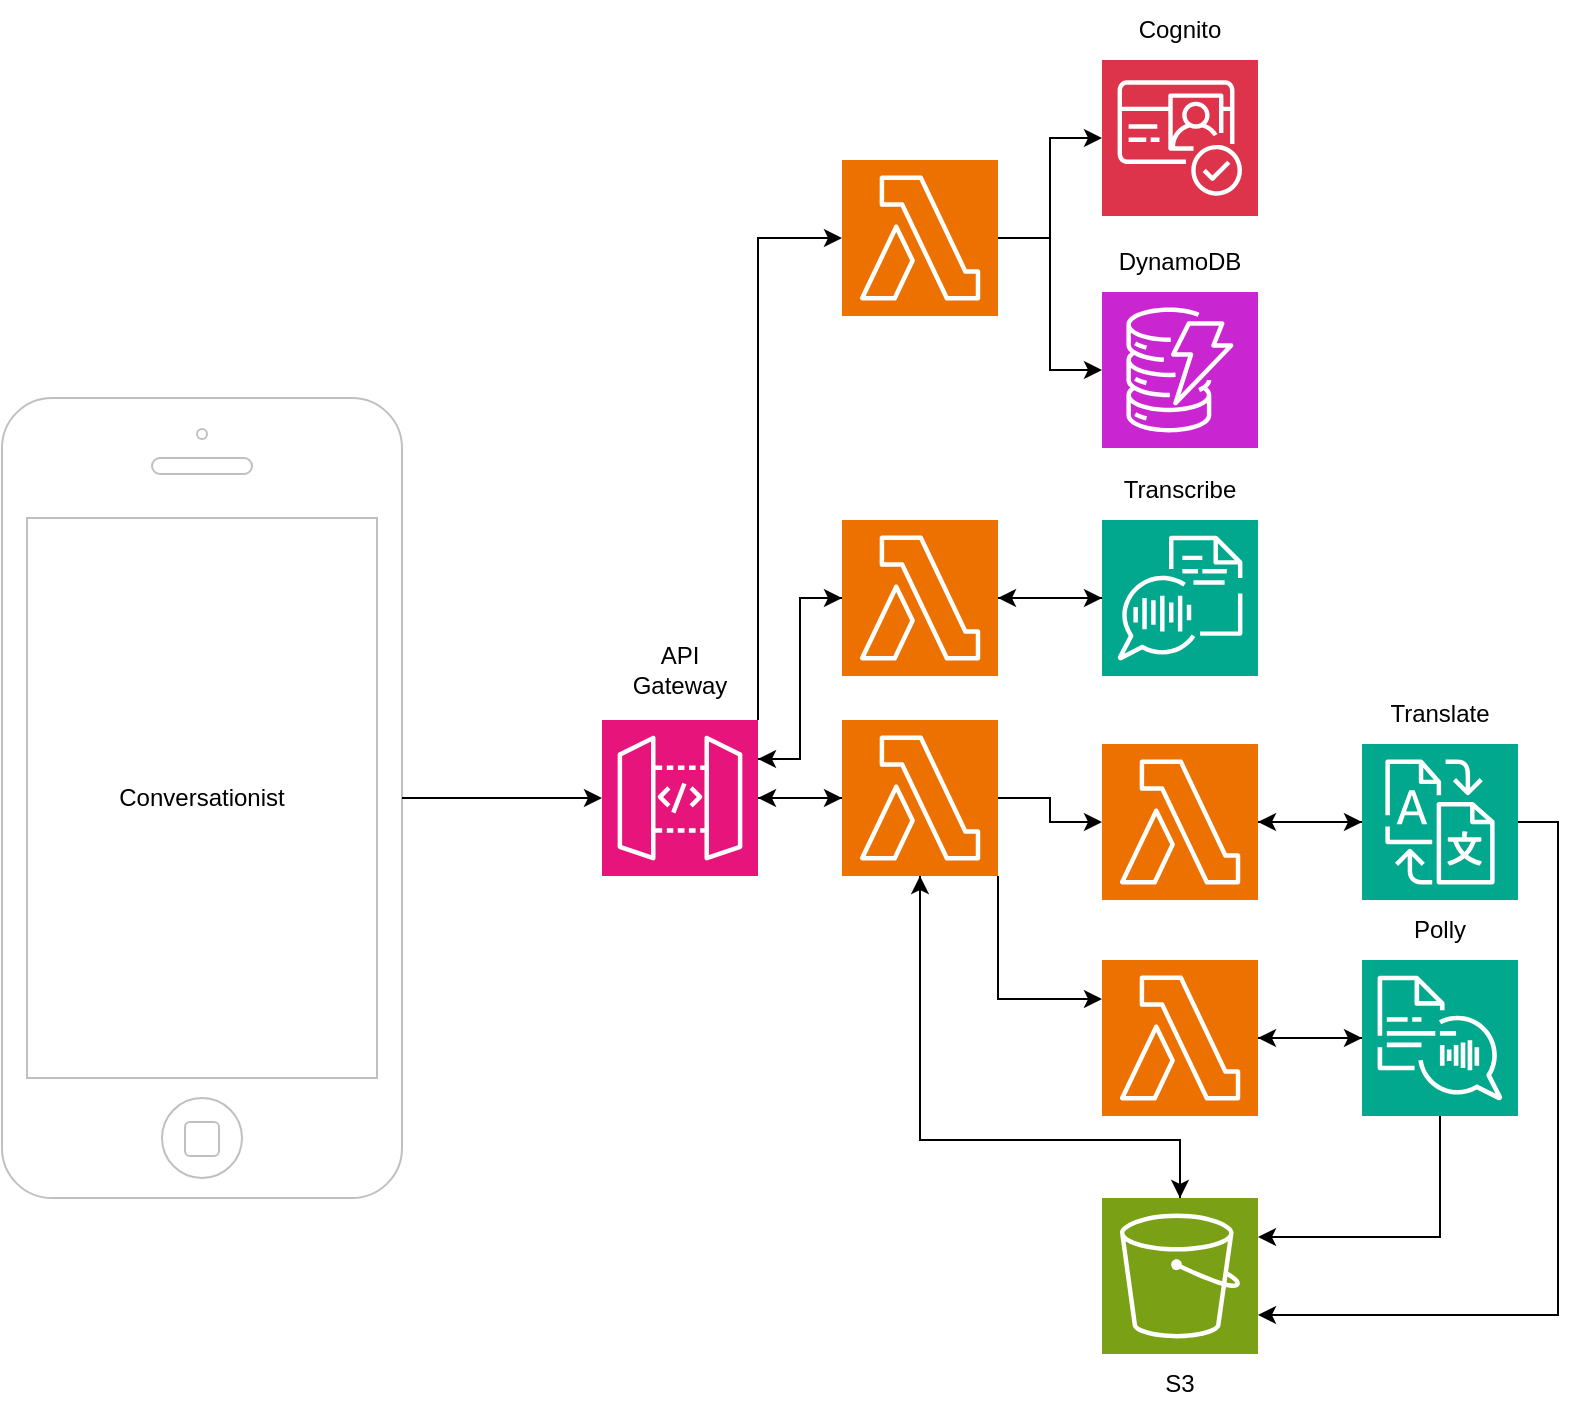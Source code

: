 <mxfile version="24.5.2" type="device">
  <diagram name="Page-1" id="cwkvDg8hjosmLJtnNl6D">
    <mxGraphModel dx="951" dy="649" grid="1" gridSize="10" guides="1" tooltips="1" connect="1" arrows="1" fold="1" page="1" pageScale="1" pageWidth="850" pageHeight="1100" math="0" shadow="0">
      <root>
        <mxCell id="0" />
        <mxCell id="1" parent="0" />
        <mxCell id="KGehZ3XNXVhJHspjyBJB-1" value="" style="html=1;verticalLabelPosition=bottom;labelBackgroundColor=#ffffff;verticalAlign=top;shadow=0;dashed=0;strokeWidth=1;shape=mxgraph.ios7.misc.iphone;strokeColor=#c0c0c0;" vertex="1" parent="1">
          <mxGeometry x="20" y="299" width="200" height="400" as="geometry" />
        </mxCell>
        <mxCell id="KGehZ3XNXVhJHspjyBJB-2" value="Conversationist" style="text;strokeColor=none;align=center;fillColor=none;html=1;verticalAlign=middle;whiteSpace=wrap;rounded=0;" vertex="1" parent="1">
          <mxGeometry x="90" y="484" width="60" height="30" as="geometry" />
        </mxCell>
        <mxCell id="KGehZ3XNXVhJHspjyBJB-29" style="edgeStyle=orthogonalEdgeStyle;rounded=0;orthogonalLoop=1;jettySize=auto;html=1;exitX=1;exitY=0.5;exitDx=0;exitDy=0;exitPerimeter=0;" edge="1" parent="1" source="KGehZ3XNXVhJHspjyBJB-4" target="KGehZ3XNXVhJHspjyBJB-28">
          <mxGeometry relative="1" as="geometry" />
        </mxCell>
        <mxCell id="KGehZ3XNXVhJHspjyBJB-4" value="" style="sketch=0;points=[[0,0,0],[0.25,0,0],[0.5,0,0],[0.75,0,0],[1,0,0],[0,1,0],[0.25,1,0],[0.5,1,0],[0.75,1,0],[1,1,0],[0,0.25,0],[0,0.5,0],[0,0.75,0],[1,0.25,0],[1,0.5,0],[1,0.75,0]];outlineConnect=0;fontColor=#232F3E;fillColor=#E7157B;strokeColor=#ffffff;dashed=0;verticalLabelPosition=bottom;verticalAlign=top;align=center;html=1;fontSize=12;fontStyle=0;aspect=fixed;shape=mxgraph.aws4.resourceIcon;resIcon=mxgraph.aws4.api_gateway;" vertex="1" parent="1">
          <mxGeometry x="320" y="460" width="78" height="78" as="geometry" />
        </mxCell>
        <mxCell id="KGehZ3XNXVhJHspjyBJB-5" style="edgeStyle=orthogonalEdgeStyle;rounded=0;orthogonalLoop=1;jettySize=auto;html=1;entryX=0;entryY=0.5;entryDx=0;entryDy=0;entryPerimeter=0;" edge="1" parent="1" source="KGehZ3XNXVhJHspjyBJB-1" target="KGehZ3XNXVhJHspjyBJB-4">
          <mxGeometry relative="1" as="geometry" />
        </mxCell>
        <mxCell id="KGehZ3XNXVhJHspjyBJB-6" value="API Gateway" style="text;strokeColor=none;align=center;fillColor=none;html=1;verticalAlign=middle;whiteSpace=wrap;rounded=0;" vertex="1" parent="1">
          <mxGeometry x="329" y="420" width="60" height="30" as="geometry" />
        </mxCell>
        <mxCell id="KGehZ3XNXVhJHspjyBJB-7" value="" style="sketch=0;points=[[0,0,0],[0.25,0,0],[0.5,0,0],[0.75,0,0],[1,0,0],[0,1,0],[0.25,1,0],[0.5,1,0],[0.75,1,0],[1,1,0],[0,0.25,0],[0,0.5,0],[0,0.75,0],[1,0.25,0],[1,0.5,0],[1,0.75,0]];outlineConnect=0;fontColor=#232F3E;fillColor=#ED7100;strokeColor=#ffffff;dashed=0;verticalLabelPosition=bottom;verticalAlign=top;align=center;html=1;fontSize=12;fontStyle=0;aspect=fixed;shape=mxgraph.aws4.resourceIcon;resIcon=mxgraph.aws4.lambda;" vertex="1" parent="1">
          <mxGeometry x="440" y="180" width="78" height="78" as="geometry" />
        </mxCell>
        <mxCell id="KGehZ3XNXVhJHspjyBJB-11" style="edgeStyle=orthogonalEdgeStyle;rounded=0;orthogonalLoop=1;jettySize=auto;html=1;exitX=1;exitY=0;exitDx=0;exitDy=0;exitPerimeter=0;entryX=0;entryY=0.5;entryDx=0;entryDy=0;entryPerimeter=0;" edge="1" parent="1" source="KGehZ3XNXVhJHspjyBJB-4" target="KGehZ3XNXVhJHspjyBJB-7">
          <mxGeometry relative="1" as="geometry" />
        </mxCell>
        <mxCell id="KGehZ3XNXVhJHspjyBJB-12" value="" style="sketch=0;points=[[0,0,0],[0.25,0,0],[0.5,0,0],[0.75,0,0],[1,0,0],[0,1,0],[0.25,1,0],[0.5,1,0],[0.75,1,0],[1,1,0],[0,0.25,0],[0,0.5,0],[0,0.75,0],[1,0.25,0],[1,0.5,0],[1,0.75,0]];outlineConnect=0;fontColor=#232F3E;fillColor=#DD344C;strokeColor=#ffffff;dashed=0;verticalLabelPosition=bottom;verticalAlign=top;align=center;html=1;fontSize=12;fontStyle=0;aspect=fixed;shape=mxgraph.aws4.resourceIcon;resIcon=mxgraph.aws4.cognito;" vertex="1" parent="1">
          <mxGeometry x="570" y="130" width="78" height="78" as="geometry" />
        </mxCell>
        <mxCell id="KGehZ3XNXVhJHspjyBJB-13" style="edgeStyle=orthogonalEdgeStyle;rounded=0;orthogonalLoop=1;jettySize=auto;html=1;exitX=1;exitY=0.5;exitDx=0;exitDy=0;exitPerimeter=0;entryX=0;entryY=0.5;entryDx=0;entryDy=0;entryPerimeter=0;" edge="1" parent="1" source="KGehZ3XNXVhJHspjyBJB-7" target="KGehZ3XNXVhJHspjyBJB-12">
          <mxGeometry relative="1" as="geometry" />
        </mxCell>
        <mxCell id="KGehZ3XNXVhJHspjyBJB-14" value="Cognito" style="text;strokeColor=none;align=center;fillColor=none;html=1;verticalAlign=middle;whiteSpace=wrap;rounded=0;" vertex="1" parent="1">
          <mxGeometry x="579" y="100" width="60" height="30" as="geometry" />
        </mxCell>
        <mxCell id="KGehZ3XNXVhJHspjyBJB-15" value="" style="sketch=0;points=[[0,0,0],[0.25,0,0],[0.5,0,0],[0.75,0,0],[1,0,0],[0,1,0],[0.25,1,0],[0.5,1,0],[0.75,1,0],[1,1,0],[0,0.25,0],[0,0.5,0],[0,0.75,0],[1,0.25,0],[1,0.5,0],[1,0.75,0]];outlineConnect=0;fontColor=#232F3E;fillColor=#C925D1;strokeColor=#ffffff;dashed=0;verticalLabelPosition=bottom;verticalAlign=top;align=center;html=1;fontSize=12;fontStyle=0;aspect=fixed;shape=mxgraph.aws4.resourceIcon;resIcon=mxgraph.aws4.dynamodb;" vertex="1" parent="1">
          <mxGeometry x="570" y="246" width="78" height="78" as="geometry" />
        </mxCell>
        <mxCell id="KGehZ3XNXVhJHspjyBJB-16" style="edgeStyle=orthogonalEdgeStyle;rounded=0;orthogonalLoop=1;jettySize=auto;html=1;exitX=1;exitY=0.5;exitDx=0;exitDy=0;exitPerimeter=0;entryX=0;entryY=0.5;entryDx=0;entryDy=0;entryPerimeter=0;" edge="1" parent="1" source="KGehZ3XNXVhJHspjyBJB-7" target="KGehZ3XNXVhJHspjyBJB-15">
          <mxGeometry relative="1" as="geometry" />
        </mxCell>
        <mxCell id="KGehZ3XNXVhJHspjyBJB-17" value="DynamoDB" style="text;strokeColor=none;align=center;fillColor=none;html=1;verticalAlign=middle;whiteSpace=wrap;rounded=0;" vertex="1" parent="1">
          <mxGeometry x="579" y="216" width="60" height="30" as="geometry" />
        </mxCell>
        <mxCell id="KGehZ3XNXVhJHspjyBJB-18" value="" style="sketch=0;points=[[0,0,0],[0.25,0,0],[0.5,0,0],[0.75,0,0],[1,0,0],[0,1,0],[0.25,1,0],[0.5,1,0],[0.75,1,0],[1,1,0],[0,0.25,0],[0,0.5,0],[0,0.75,0],[1,0.25,0],[1,0.5,0],[1,0.75,0]];outlineConnect=0;fontColor=#232F3E;fillColor=#ED7100;strokeColor=#ffffff;dashed=0;verticalLabelPosition=bottom;verticalAlign=top;align=center;html=1;fontSize=12;fontStyle=0;aspect=fixed;shape=mxgraph.aws4.resourceIcon;resIcon=mxgraph.aws4.lambda;" vertex="1" parent="1">
          <mxGeometry x="440" y="360" width="78" height="78" as="geometry" />
        </mxCell>
        <mxCell id="KGehZ3XNXVhJHspjyBJB-20" value="" style="sketch=0;points=[[0,0,0],[0.25,0,0],[0.5,0,0],[0.75,0,0],[1,0,0],[0,1,0],[0.25,1,0],[0.5,1,0],[0.75,1,0],[1,1,0],[0,0.25,0],[0,0.5,0],[0,0.75,0],[1,0.25,0],[1,0.5,0],[1,0.75,0]];outlineConnect=0;fontColor=#232F3E;fillColor=#01A88D;strokeColor=#ffffff;dashed=0;verticalLabelPosition=bottom;verticalAlign=top;align=center;html=1;fontSize=12;fontStyle=0;aspect=fixed;shape=mxgraph.aws4.resourceIcon;resIcon=mxgraph.aws4.transcribe;" vertex="1" parent="1">
          <mxGeometry x="570" y="360" width="78" height="78" as="geometry" />
        </mxCell>
        <mxCell id="KGehZ3XNXVhJHspjyBJB-21" style="edgeStyle=orthogonalEdgeStyle;rounded=0;orthogonalLoop=1;jettySize=auto;html=1;exitX=1;exitY=0.5;exitDx=0;exitDy=0;exitPerimeter=0;entryX=0;entryY=0.5;entryDx=0;entryDy=0;entryPerimeter=0;" edge="1" parent="1" source="KGehZ3XNXVhJHspjyBJB-18" target="KGehZ3XNXVhJHspjyBJB-20">
          <mxGeometry relative="1" as="geometry" />
        </mxCell>
        <mxCell id="KGehZ3XNXVhJHspjyBJB-22" style="edgeStyle=orthogonalEdgeStyle;rounded=0;orthogonalLoop=1;jettySize=auto;html=1;exitX=0;exitY=0.5;exitDx=0;exitDy=0;exitPerimeter=0;entryX=1;entryY=0.5;entryDx=0;entryDy=0;entryPerimeter=0;" edge="1" parent="1" source="KGehZ3XNXVhJHspjyBJB-20" target="KGehZ3XNXVhJHspjyBJB-18">
          <mxGeometry relative="1" as="geometry" />
        </mxCell>
        <mxCell id="KGehZ3XNXVhJHspjyBJB-23" value="Transcribe" style="text;strokeColor=none;align=center;fillColor=none;html=1;verticalAlign=middle;whiteSpace=wrap;rounded=0;" vertex="1" parent="1">
          <mxGeometry x="579" y="330" width="60" height="30" as="geometry" />
        </mxCell>
        <mxCell id="KGehZ3XNXVhJHspjyBJB-53" style="edgeStyle=orthogonalEdgeStyle;rounded=0;orthogonalLoop=1;jettySize=auto;html=1;exitX=0;exitY=0.5;exitDx=0;exitDy=0;exitPerimeter=0;" edge="1" parent="1" source="KGehZ3XNXVhJHspjyBJB-24" target="KGehZ3XNXVhJHspjyBJB-40">
          <mxGeometry relative="1" as="geometry" />
        </mxCell>
        <mxCell id="KGehZ3XNXVhJHspjyBJB-24" value="" style="sketch=0;points=[[0,0,0],[0.25,0,0],[0.5,0,0],[0.75,0,0],[1,0,0],[0,1,0],[0.25,1,0],[0.5,1,0],[0.75,1,0],[1,1,0],[0,0.25,0],[0,0.5,0],[0,0.75,0],[1,0.25,0],[1,0.5,0],[1,0.75,0]];outlineConnect=0;fontColor=#232F3E;fillColor=#01A88D;strokeColor=#ffffff;dashed=0;verticalLabelPosition=bottom;verticalAlign=top;align=center;html=1;fontSize=12;fontStyle=0;aspect=fixed;shape=mxgraph.aws4.resourceIcon;resIcon=mxgraph.aws4.translate;" vertex="1" parent="1">
          <mxGeometry x="700" y="472" width="78" height="78" as="geometry" />
        </mxCell>
        <mxCell id="KGehZ3XNXVhJHspjyBJB-25" value="Translate" style="text;strokeColor=none;align=center;fillColor=none;html=1;verticalAlign=middle;whiteSpace=wrap;rounded=0;" vertex="1" parent="1">
          <mxGeometry x="709" y="442" width="60" height="30" as="geometry" />
        </mxCell>
        <mxCell id="KGehZ3XNXVhJHspjyBJB-54" style="edgeStyle=orthogonalEdgeStyle;rounded=0;orthogonalLoop=1;jettySize=auto;html=1;exitX=0;exitY=0.5;exitDx=0;exitDy=0;exitPerimeter=0;" edge="1" parent="1" source="KGehZ3XNXVhJHspjyBJB-26" target="KGehZ3XNXVhJHspjyBJB-39">
          <mxGeometry relative="1" as="geometry" />
        </mxCell>
        <mxCell id="KGehZ3XNXVhJHspjyBJB-26" value="" style="sketch=0;points=[[0,0,0],[0.25,0,0],[0.5,0,0],[0.75,0,0],[1,0,0],[0,1,0],[0.25,1,0],[0.5,1,0],[0.75,1,0],[1,1,0],[0,0.25,0],[0,0.5,0],[0,0.75,0],[1,0.25,0],[1,0.5,0],[1,0.75,0]];outlineConnect=0;fontColor=#232F3E;fillColor=#01A88D;strokeColor=#ffffff;dashed=0;verticalLabelPosition=bottom;verticalAlign=top;align=center;html=1;fontSize=12;fontStyle=0;aspect=fixed;shape=mxgraph.aws4.resourceIcon;resIcon=mxgraph.aws4.polly;" vertex="1" parent="1">
          <mxGeometry x="700" y="580" width="78" height="78" as="geometry" />
        </mxCell>
        <mxCell id="KGehZ3XNXVhJHspjyBJB-27" value="Polly" style="text;strokeColor=none;align=center;fillColor=none;html=1;verticalAlign=middle;whiteSpace=wrap;rounded=0;" vertex="1" parent="1">
          <mxGeometry x="709" y="550" width="60" height="30" as="geometry" />
        </mxCell>
        <mxCell id="KGehZ3XNXVhJHspjyBJB-33" style="edgeStyle=orthogonalEdgeStyle;rounded=0;orthogonalLoop=1;jettySize=auto;html=1;exitX=0.5;exitY=1;exitDx=0;exitDy=0;exitPerimeter=0;" edge="1" parent="1" source="KGehZ3XNXVhJHspjyBJB-28" target="KGehZ3XNXVhJHspjyBJB-31">
          <mxGeometry relative="1" as="geometry">
            <Array as="points">
              <mxPoint x="479" y="670" />
              <mxPoint x="609" y="670" />
            </Array>
          </mxGeometry>
        </mxCell>
        <mxCell id="KGehZ3XNXVhJHspjyBJB-28" value="" style="sketch=0;points=[[0,0,0],[0.25,0,0],[0.5,0,0],[0.75,0,0],[1,0,0],[0,1,0],[0.25,1,0],[0.5,1,0],[0.75,1,0],[1,1,0],[0,0.25,0],[0,0.5,0],[0,0.75,0],[1,0.25,0],[1,0.5,0],[1,0.75,0]];outlineConnect=0;fontColor=#232F3E;fillColor=#ED7100;strokeColor=#ffffff;dashed=0;verticalLabelPosition=bottom;verticalAlign=top;align=center;html=1;fontSize=12;fontStyle=0;aspect=fixed;shape=mxgraph.aws4.resourceIcon;resIcon=mxgraph.aws4.lambda;" vertex="1" parent="1">
          <mxGeometry x="440" y="460" width="78" height="78" as="geometry" />
        </mxCell>
        <mxCell id="KGehZ3XNXVhJHspjyBJB-31" value="" style="sketch=0;points=[[0,0,0],[0.25,0,0],[0.5,0,0],[0.75,0,0],[1,0,0],[0,1,0],[0.25,1,0],[0.5,1,0],[0.75,1,0],[1,1,0],[0,0.25,0],[0,0.5,0],[0,0.75,0],[1,0.25,0],[1,0.5,0],[1,0.75,0]];outlineConnect=0;fontColor=#232F3E;fillColor=#7AA116;strokeColor=#ffffff;dashed=0;verticalLabelPosition=bottom;verticalAlign=top;align=center;html=1;fontSize=12;fontStyle=0;aspect=fixed;shape=mxgraph.aws4.resourceIcon;resIcon=mxgraph.aws4.s3;" vertex="1" parent="1">
          <mxGeometry x="570" y="699" width="78" height="78" as="geometry" />
        </mxCell>
        <mxCell id="KGehZ3XNXVhJHspjyBJB-32" value="S3" style="text;strokeColor=none;align=center;fillColor=none;html=1;verticalAlign=middle;whiteSpace=wrap;rounded=0;" vertex="1" parent="1">
          <mxGeometry x="579" y="777" width="60" height="30" as="geometry" />
        </mxCell>
        <mxCell id="KGehZ3XNXVhJHspjyBJB-39" value="" style="sketch=0;points=[[0,0,0],[0.25,0,0],[0.5,0,0],[0.75,0,0],[1,0,0],[0,1,0],[0.25,1,0],[0.5,1,0],[0.75,1,0],[1,1,0],[0,0.25,0],[0,0.5,0],[0,0.75,0],[1,0.25,0],[1,0.5,0],[1,0.75,0]];outlineConnect=0;fontColor=#232F3E;fillColor=#ED7100;strokeColor=#ffffff;dashed=0;verticalLabelPosition=bottom;verticalAlign=top;align=center;html=1;fontSize=12;fontStyle=0;aspect=fixed;shape=mxgraph.aws4.resourceIcon;resIcon=mxgraph.aws4.lambda;" vertex="1" parent="1">
          <mxGeometry x="570" y="580" width="78" height="78" as="geometry" />
        </mxCell>
        <mxCell id="KGehZ3XNXVhJHspjyBJB-40" value="" style="sketch=0;points=[[0,0,0],[0.25,0,0],[0.5,0,0],[0.75,0,0],[1,0,0],[0,1,0],[0.25,1,0],[0.5,1,0],[0.75,1,0],[1,1,0],[0,0.25,0],[0,0.5,0],[0,0.75,0],[1,0.25,0],[1,0.5,0],[1,0.75,0]];outlineConnect=0;fontColor=#232F3E;fillColor=#ED7100;strokeColor=#ffffff;dashed=0;verticalLabelPosition=bottom;verticalAlign=top;align=center;html=1;fontSize=12;fontStyle=0;aspect=fixed;shape=mxgraph.aws4.resourceIcon;resIcon=mxgraph.aws4.lambda;" vertex="1" parent="1">
          <mxGeometry x="570" y="472" width="78" height="78" as="geometry" />
        </mxCell>
        <mxCell id="KGehZ3XNXVhJHspjyBJB-41" style="edgeStyle=orthogonalEdgeStyle;rounded=0;orthogonalLoop=1;jettySize=auto;html=1;exitX=1;exitY=0.5;exitDx=0;exitDy=0;exitPerimeter=0;entryX=0;entryY=0.5;entryDx=0;entryDy=0;entryPerimeter=0;" edge="1" parent="1" source="KGehZ3XNXVhJHspjyBJB-28" target="KGehZ3XNXVhJHspjyBJB-40">
          <mxGeometry relative="1" as="geometry" />
        </mxCell>
        <mxCell id="KGehZ3XNXVhJHspjyBJB-43" style="edgeStyle=orthogonalEdgeStyle;rounded=0;orthogonalLoop=1;jettySize=auto;html=1;exitX=1;exitY=1;exitDx=0;exitDy=0;exitPerimeter=0;entryX=0;entryY=0.25;entryDx=0;entryDy=0;entryPerimeter=0;" edge="1" parent="1" source="KGehZ3XNXVhJHspjyBJB-28" target="KGehZ3XNXVhJHspjyBJB-39">
          <mxGeometry relative="1" as="geometry" />
        </mxCell>
        <mxCell id="KGehZ3XNXVhJHspjyBJB-44" style="edgeStyle=orthogonalEdgeStyle;rounded=0;orthogonalLoop=1;jettySize=auto;html=1;exitX=1;exitY=0.5;exitDx=0;exitDy=0;exitPerimeter=0;entryX=0;entryY=0.5;entryDx=0;entryDy=0;entryPerimeter=0;" edge="1" parent="1" source="KGehZ3XNXVhJHspjyBJB-40" target="KGehZ3XNXVhJHspjyBJB-24">
          <mxGeometry relative="1" as="geometry" />
        </mxCell>
        <mxCell id="KGehZ3XNXVhJHspjyBJB-45" style="edgeStyle=orthogonalEdgeStyle;rounded=0;orthogonalLoop=1;jettySize=auto;html=1;exitX=1;exitY=0.25;exitDx=0;exitDy=0;exitPerimeter=0;entryX=0;entryY=0.5;entryDx=0;entryDy=0;entryPerimeter=0;" edge="1" parent="1" source="KGehZ3XNXVhJHspjyBJB-4" target="KGehZ3XNXVhJHspjyBJB-18">
          <mxGeometry relative="1" as="geometry" />
        </mxCell>
        <mxCell id="KGehZ3XNXVhJHspjyBJB-46" style="edgeStyle=orthogonalEdgeStyle;rounded=0;orthogonalLoop=1;jettySize=auto;html=1;exitX=0;exitY=0.5;exitDx=0;exitDy=0;exitPerimeter=0;entryX=1;entryY=0.25;entryDx=0;entryDy=0;entryPerimeter=0;" edge="1" parent="1" source="KGehZ3XNXVhJHspjyBJB-18" target="KGehZ3XNXVhJHspjyBJB-4">
          <mxGeometry relative="1" as="geometry" />
        </mxCell>
        <mxCell id="KGehZ3XNXVhJHspjyBJB-47" style="edgeStyle=orthogonalEdgeStyle;rounded=0;orthogonalLoop=1;jettySize=auto;html=1;exitX=1;exitY=0.5;exitDx=0;exitDy=0;exitPerimeter=0;entryX=0;entryY=0.5;entryDx=0;entryDy=0;entryPerimeter=0;" edge="1" parent="1" source="KGehZ3XNXVhJHspjyBJB-39" target="KGehZ3XNXVhJHspjyBJB-26">
          <mxGeometry relative="1" as="geometry" />
        </mxCell>
        <mxCell id="KGehZ3XNXVhJHspjyBJB-48" style="edgeStyle=orthogonalEdgeStyle;rounded=0;orthogonalLoop=1;jettySize=auto;html=1;exitX=0.5;exitY=0;exitDx=0;exitDy=0;exitPerimeter=0;entryX=0.5;entryY=1;entryDx=0;entryDy=0;entryPerimeter=0;" edge="1" parent="1" source="KGehZ3XNXVhJHspjyBJB-31" target="KGehZ3XNXVhJHspjyBJB-28">
          <mxGeometry relative="1" as="geometry">
            <Array as="points">
              <mxPoint x="609" y="670" />
              <mxPoint x="479" y="670" />
            </Array>
          </mxGeometry>
        </mxCell>
        <mxCell id="KGehZ3XNXVhJHspjyBJB-50" style="edgeStyle=orthogonalEdgeStyle;rounded=0;orthogonalLoop=1;jettySize=auto;html=1;exitX=0;exitY=0.5;exitDx=0;exitDy=0;exitPerimeter=0;entryX=1;entryY=0.5;entryDx=0;entryDy=0;entryPerimeter=0;" edge="1" parent="1" source="KGehZ3XNXVhJHspjyBJB-28" target="KGehZ3XNXVhJHspjyBJB-4">
          <mxGeometry relative="1" as="geometry" />
        </mxCell>
        <mxCell id="KGehZ3XNXVhJHspjyBJB-51" style="edgeStyle=orthogonalEdgeStyle;rounded=0;orthogonalLoop=1;jettySize=auto;html=1;exitX=0.5;exitY=1;exitDx=0;exitDy=0;exitPerimeter=0;entryX=1;entryY=0.25;entryDx=0;entryDy=0;entryPerimeter=0;" edge="1" parent="1" source="KGehZ3XNXVhJHspjyBJB-26" target="KGehZ3XNXVhJHspjyBJB-31">
          <mxGeometry relative="1" as="geometry" />
        </mxCell>
        <mxCell id="KGehZ3XNXVhJHspjyBJB-52" style="edgeStyle=orthogonalEdgeStyle;rounded=0;orthogonalLoop=1;jettySize=auto;html=1;exitX=1;exitY=0.5;exitDx=0;exitDy=0;exitPerimeter=0;entryX=1;entryY=0.75;entryDx=0;entryDy=0;entryPerimeter=0;" edge="1" parent="1" source="KGehZ3XNXVhJHspjyBJB-24" target="KGehZ3XNXVhJHspjyBJB-31">
          <mxGeometry relative="1" as="geometry" />
        </mxCell>
      </root>
    </mxGraphModel>
  </diagram>
</mxfile>

